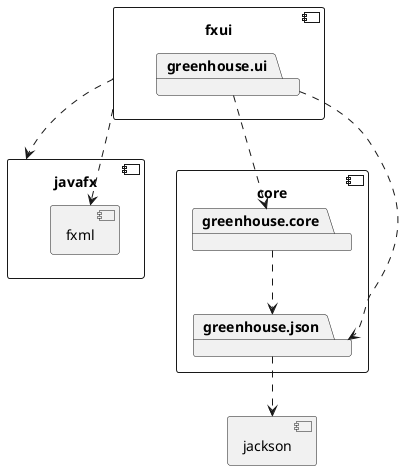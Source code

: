 @startuml Component Architecture

component core {
	package greenhouse.core
	package greenhouse.json
}

greenhouse.core ..> greenhouse.json
component jackson {
}

greenhouse.json ..> jackson


component fxui {
	package greenhouse.ui
}

greenhouse.ui ..> greenhouse.core
greenhouse.ui ..> greenhouse.json

component javafx {
	component fxml {
	}
}

fxui ..> javafx
fxui ..> fxml

@enduml
